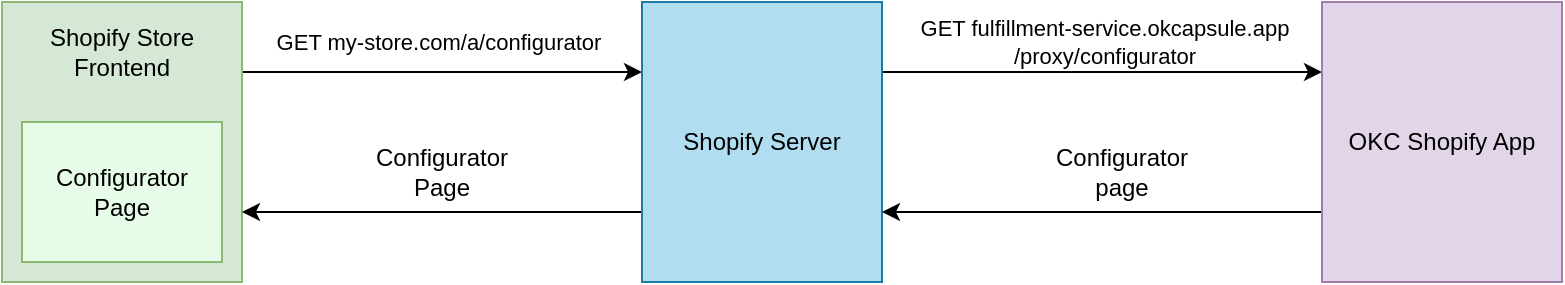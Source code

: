 <mxfile>
    <diagram id="wyWZIUq6vN-r4Iih93d5" name="Page-1">
        <mxGraphModel dx="1000" dy="574" grid="0" gridSize="10" guides="1" tooltips="1" connect="1" arrows="1" fold="1" page="1" pageScale="1" pageWidth="850" pageHeight="1100" math="0" shadow="0">
            <root>
                <mxCell id="0"/>
                <mxCell id="1" parent="0"/>
                <mxCell id="7" style="edgeStyle=none;html=1;exitX=1;exitY=0.25;exitDx=0;exitDy=0;entryX=0;entryY=0.25;entryDx=0;entryDy=0;" edge="1" parent="1" source="2" target="4">
                    <mxGeometry relative="1" as="geometry"/>
                </mxCell>
                <mxCell id="11" value="GET my-store.com/a/configurator" style="edgeLabel;html=1;align=center;verticalAlign=middle;resizable=0;points=[];" vertex="1" connectable="0" parent="7">
                    <mxGeometry x="-0.204" y="1" relative="1" as="geometry">
                        <mxPoint x="18" y="-14" as="offset"/>
                    </mxGeometry>
                </mxCell>
                <mxCell id="2" value="" style="rounded=0;whiteSpace=wrap;html=1;fillColor=#D4E8D5;strokeColor=#8BBA74;" vertex="1" parent="1">
                    <mxGeometry x="50" y="110" width="120" height="140" as="geometry"/>
                </mxCell>
                <mxCell id="8" style="edgeStyle=none;html=1;exitX=1;exitY=0.25;exitDx=0;exitDy=0;entryX=0;entryY=0.25;entryDx=0;entryDy=0;" edge="1" parent="1" source="4" target="5">
                    <mxGeometry relative="1" as="geometry"/>
                </mxCell>
                <mxCell id="12" value="GET fulfillment-service.okcapsule.app&lt;br&gt;/proxy/configurator" style="edgeLabel;html=1;align=center;verticalAlign=middle;resizable=0;points=[];" vertex="1" connectable="0" parent="8">
                    <mxGeometry x="0.033" y="1" relative="1" as="geometry">
                        <mxPoint x="-3" y="-14" as="offset"/>
                    </mxGeometry>
                </mxCell>
                <mxCell id="10" style="edgeStyle=none;html=1;exitX=0;exitY=0.75;exitDx=0;exitDy=0;entryX=1;entryY=0.75;entryDx=0;entryDy=0;" edge="1" parent="1" source="4" target="2">
                    <mxGeometry relative="1" as="geometry"/>
                </mxCell>
                <mxCell id="4" value="Shopify Server" style="rounded=0;whiteSpace=wrap;html=1;fillColor=#B1DDF0;strokeColor=#1C7CA5;" vertex="1" parent="1">
                    <mxGeometry x="370" y="110" width="120" height="140" as="geometry"/>
                </mxCell>
                <mxCell id="9" style="edgeStyle=none;html=1;exitX=0;exitY=0.75;exitDx=0;exitDy=0;entryX=1;entryY=0.75;entryDx=0;entryDy=0;" edge="1" parent="1" source="5" target="4">
                    <mxGeometry relative="1" as="geometry"/>
                </mxCell>
                <mxCell id="5" value="OKC Shopify App" style="rounded=0;whiteSpace=wrap;html=1;fillColor=#E1D5E7;strokeColor=#A07EA9;" vertex="1" parent="1">
                    <mxGeometry x="710" y="110" width="120" height="140" as="geometry"/>
                </mxCell>
                <mxCell id="6" value="Shopify Store Frontend" style="text;html=1;strokeColor=none;fillColor=none;align=center;verticalAlign=middle;whiteSpace=wrap;rounded=0;" vertex="1" parent="1">
                    <mxGeometry x="60" y="120" width="100" height="30" as="geometry"/>
                </mxCell>
                <mxCell id="14" value="Configurator page" style="text;html=1;strokeColor=none;fillColor=none;align=center;verticalAlign=middle;whiteSpace=wrap;rounded=0;" vertex="1" parent="1">
                    <mxGeometry x="580" y="180" width="60" height="30" as="geometry"/>
                </mxCell>
                <mxCell id="15" value="Configurator Page" style="text;html=1;strokeColor=none;fillColor=none;align=center;verticalAlign=middle;whiteSpace=wrap;rounded=0;" vertex="1" parent="1">
                    <mxGeometry x="240" y="180" width="60" height="30" as="geometry"/>
                </mxCell>
                <mxCell id="16" value="Configurator&lt;br&gt;Page" style="rounded=0;whiteSpace=wrap;html=1;fillColor=#E7FCE8;strokeColor=#8BBA74;" vertex="1" parent="1">
                    <mxGeometry x="60" y="170" width="100" height="70" as="geometry"/>
                </mxCell>
            </root>
        </mxGraphModel>
    </diagram>
</mxfile>